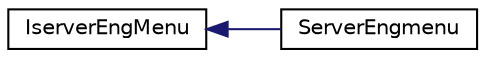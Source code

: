 digraph "Graphical Class Hierarchy"
{
  edge [fontname="Helvetica",fontsize="10",labelfontname="Helvetica",labelfontsize="10"];
  node [fontname="Helvetica",fontsize="10",shape=record];
  rankdir="LR";
  Node1 [label="IserverEngMenu",height=0.2,width=0.4,color="black", fillcolor="white", style="filled",URL="$classIserverEngMenu.html"];
  Node1 -> Node2 [dir="back",color="midnightblue",fontsize="10",style="solid",fontname="Helvetica"];
  Node2 [label="ServerEngmenu",height=0.2,width=0.4,color="black", fillcolor="white", style="filled",URL="$classServerEngmenu.html",tooltip="Class du simulateur du server de restaurant herite de IserverEngMenu. "];
}
